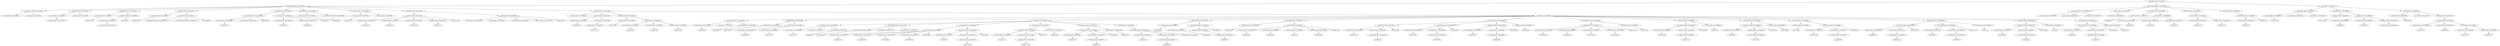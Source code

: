 strict digraph  {
<_ast.arg object at 0xa19a2bd90>;
<_ast.arg object at 0xa19a2bdd0>;
<_ast.arguments object at 0xa19a2bd50>;
<_ast.Store object at 0x10295c290>;
<_ast.Name object at 0xa19a2be90>;
<_ast.Dict object at 0xa19a2bed0>;
<_ast.Assign object at 0xa19a2be50>;
<_ast.Name object at 0xa19a2bf50>;
Store1687452;
<_ast.Load object at 0x10295c1d0>;
<_ast.Name object at 0xa19a2bfd0>;
<_ast.Attribute object at 0xa19a2bf90>;
Load2941082;
<_ast.Assign object at 0xa19a2bf10>;
<_ast.Name object at 0xa19a2d450>;
Store8612823;
<_ast.NameConstant object at 0xa19a2d050>;
<_ast.NameConstant object at 0xa1a58e110>;
<_ast.List object at 0xa19a2d110>;
Load1465050;
<_ast.Assign object at 0xa1a3976d0>;
<_ast.Name object at 0xa19a2d0d0>;
Load7897063;
<_ast.Slice object at 0xa19a2d210>;
<_ast.Subscript object at 0xa19a2d190>;
Store4978336;
<_ast.Name object at 0xa19a2d290>;
Load5768841;
<_ast.Name object at 0xa19a2d1d0>;
Load6062781;
<_ast.List object at 0xa19a2d150>;
Load4900632;
<_ast.Assign object at 0xa1a29fa10>;
<_ast.Name object at 0xa19a2d250>;
Store8028872;
<_ast.NameConstant object at 0xa19a2d3d0>;
<_ast.Assign object at 0xa19a2d310>;
<_ast.Name object at 0xa19a2d650>;
Store2628762;
<_ast.Num object at 0xa19a2d690>;
<_ast.Assign object at 0xa19a2d610>;
<_ast.Name object at 0xa19a2d750>;
Store1565307;
<_ast.Name object at 0xa19a2d790>;
Store2683518;
<_ast.Name object at 0xa19a2d7d0>;
Store5713654;
<_ast.Name object at 0xa19a2d810>;
Store1907116;
<_ast.Tuple object at 0xa19a2d710>;
Store3147446;
<_ast.Num object at 0xa19a2d890>;
<_ast.Num object at 0xa19a2d910>;
<_ast.Num object at 0xa19a2d950>;
<_ast.Num object at 0xa19a2d990>;
<_ast.Tuple object at 0xa19a2d850>;
Load2573149;
<_ast.Assign object at 0xa19a2d6d0>;
<_ast.Num object at 0xa19a2da50>;
<_ast.Name object at 0xa19a2dad0>;
Store5023352;
<_ast.Name object at 0xa19a2db50>;
Load7578711;
<_ast.Yield object at 0xa19a2db10>;
<_ast.Assign object at 0xa19a2da90>;
<_ast.Name object at 0xa19a2dbd0>;
Store3071063;
<_ast.Name object at 0xa19a2dc50>;
Load1310978;
<_ast.Name object at 0xa19a2dc90>;
Load8947344;
<_ast.Name object at 0xa19a2dcd0>;
Load2901378;
<_ast.Call object at 0xa19a2dc10>;
<_ast.Assign object at 0xa19a2db90>;
<_ast.Name object at 0xa19a2dd90>;
Load9561220;
<_ast.Is object at 0x102961f10>;
<_ast.Name object at 0xa19a2ddd0>;
Load8249046;
<_ast.Compare object at 0xa19a2dd50>;
<_ast.Name object at 0xa19a2de10>;
Store9748231;
<_ast.Name object at 0xa19a2de90>;
Load6641344;
<_ast.Name object at 0xa19a2ded0>;
Load2753442;
<_ast.Call object at 0xa19a2de50>;
<_ast.Assign object at 0xa1a5e9fd0>;
<_ast.Name object at 0xa19a2df90>;
Load1267837;
<_ast.Lt object at 0x102961c10>;
<_ast.Name object at 0xa19a2dfd0>;
Load429815;
<_ast.Compare object at 0xa19a2df50>;
<_ast.Name object at 0xa19a2d510>;
Store5481104;
<_ast.Add object at 0x10295cc90>;
<_ast.Num object at 0xa19a2d4d0>;
<_ast.AugAssign object at 0xa19a2d490>;
<_ast.Name object at 0xa19a2f0d0>;
Store9542016;
<_ast.Name object at 0xa19a2f110>;
Store3287393;
<_ast.Name object at 0xa19a2f150>;
Store3433861;
<_ast.Name object at 0xa19a2f190>;
Store9199729;
<_ast.Tuple object at 0xa19a2f090>;
Store327839;
<_ast.Name object at 0xa19a2f210>;
Load7420332;
<_ast.Name object at 0xa19a2f290>;
Load6773534;
<_ast.Index object at 0xa19a2f250>;
<_ast.Subscript object at 0xa19a2f1d0>;
Load2781999;
<_ast.Assign object at 0xa19a2f050>;
<_ast.Name object at 0xa19a2f350>;
Load3352704;
<_ast.Name object at 0xa19a2f3d0>;
Load6777342;
<_ast.Index object at 0xa19a2f390>;
<_ast.Subscript object at 0xa19a2f310>;
Store3724757;
<_ast.Name object at 0xa1a5da310>;
Load2213133;
<_ast.Assign object at 0xa19a2f2d0>;
<_ast.Name object at 0xa199da190>;
Load6716294;
<_ast.Name object at 0xa199da210>;
Load699876;
<_ast.Index object at 0xa199da150>;
<_ast.Subscript object at 0xa199da0d0>;
Store3691167;
<_ast.Name object at 0xa199da1d0>;
Load6167815;
<_ast.Assign object at 0xa199da110>;
<_ast.Name object at 0xa199da310>;
Load201248;
<_ast.Name object at 0xa199da390>;
Load6996945;
<_ast.Index object at 0xa199da2d0>;
<_ast.Del object at 0x10295c350>;
<_ast.Subscript object at 0xa199da250>;
<_ast.Delete object at 0xa199da290>;
<_ast.If object at 0xa19a2df10>;
<_ast.Name object at 0xa199da350>;
Store2640915;
<_ast.Name object at 0xa199da3d0>;
Load9506032;
<_ast.Name object at 0xa199da450>;
Load593679;
<_ast.Index object at 0xa199da490>;
<_ast.Subscript object at 0xa199da410>;
Load5829225;
<_ast.Assign object at 0xa1a3a1610>;
<_ast.Name object at 0xa199da4d0>;
Store6104450;
<_ast.Name object at 0xa199da550>;
Load1167100;
<_ast.Name object at 0xa199da610>;
Load1032043;
<_ast.Name object at 0xa199da5d0>;
Load55535;
<_ast.Name object at 0xa199da690>;
Load7498165;
<_ast.List object at 0xa199da590>;
Load9678232;
<_ast.Assign object at 0xa199da510>;
<_ast.Name object at 0xa199da6d0>;
Load4917729;
<_ast.Name object at 0xa199da750>;
Load9688789;
<_ast.Index object at 0xa199da790>;
<_ast.Subscript object at 0xa199da710>;
Store3815986;
<_ast.Name object at 0xa199da7d0>;
Load2325591;
<_ast.Name object at 0xa199da850>;
Load5932938;
<_ast.Index object at 0xa199da890>;
<_ast.Subscript object at 0xa199da810>;
Store8341037;
<_ast.Name object at 0xa199da8d0>;
Load2558075;
<_ast.Name object at 0xa199da950>;
Load8906849;
<_ast.Index object at 0xa199da990>;
<_ast.Subscript object at 0xa199da910>;
Store9066358;
<_ast.Name object at 0xa199daa10>;
Load2603453;
<_ast.Assign object at 0xa199da650>;
<_ast.Name object at 0xa199dab10>;
Store8551540;
<_ast.Name object at 0xa199daad0>;
Store6423700;
<_ast.Name object at 0xa199dab90>;
Store6510761;
<_ast.Name object at 0xa199dab50>;
Store5345867;
<_ast.Tuple object at 0xa199daa50>;
Store1765235;
<_ast.Name object at 0xa199dac50>;
Load7805734;
<_ast.Assign object at 0xa199daa90>;
<_ast.Name object at 0xa199dac90>;
Load1223828;
<_ast.Name object at 0xa199dad10>;
Load7674751;
<_ast.Index object at 0xa199dad50>;
<_ast.Subscript object at 0xa199dacd0>;
Store7823900;
<_ast.Name object at 0xa199dadd0>;
Load142676;
<_ast.Assign object at 0xa199dabd0>;
<_ast.Name object at 0xa199dae10>;
Load6666643;
<_ast.Name object at 0xa199dae90>;
Load1140363;
<_ast.Index object at 0xa199daed0>;
<_ast.Subscript object at 0xa199dae50>;
Store5692731;
<_ast.Name object at 0xa199daf50>;
Load1478989;
<_ast.Assign object at 0xa199dad90>;
<_ast.Name object at 0xa199dafd0>;
Store2074632;
<_ast.Name object at 0xa199da050>;
Load2218754;
<_ast.Name object at 0xa199dc050>;
Load2616848;
<_ast.Index object at 0xa1a5b9910>;
<_ast.Subscript object at 0xa199daf90>;
Load9156173;
<_ast.Assign object at 0xa199daf10>;
<_ast.Name object at 0xa199dc150>;
Load8863132;
<_ast.Name object at 0xa199dc1d0>;
Load8224044;
<_ast.Index object at 0xa199dc110>;
<_ast.Subscript object at 0xa199dc090>;
Store4040148;
<_ast.Name object at 0xa199dc250>;
Load7966011;
<_ast.Name object at 0xa199dc2d0>;
Load3069384;
<_ast.Index object at 0xa199dc210>;
<_ast.Subscript object at 0xa199dc190>;
Store1787755;
<_ast.Name object at 0xa199dc290>;
Load893261;
<_ast.Assign object at 0xa199dc0d0>;
<_ast.Name object at 0xa199dc3d0>;
Load1846484;
<_ast.Name object at 0xa199dc450>;
Load6226450;
<_ast.Index object at 0xa199dc390>;
<_ast.Subscript object at 0xa199dc310>;
Store9752084;
<_ast.Name object at 0xa199dc410>;
Load814917;
<_ast.Assign object at 0xa199dc350>;
<_ast.Name object at 0xa199dc550>;
Load9561049;
<_ast.Name object at 0xa199dc5d0>;
Load1831575;
<_ast.Index object at 0xa199dc510>;
<_ast.Subscript object at 0xa199dc490>;
Store8002088;
<_ast.Name object at 0xa199dc590>;
Load4037010;
<_ast.Assign object at 0xa199dc4d0>;
<_ast.If object at 0xa19a2dd10>;
<_ast.While object at 0xa19a2da10>;
<_ast.FunctionDef object at 0xa1a5ca610>;
<_ast.arg object at 0xa199dc6d0>;
<_ast.arg object at 0xa199dc690>;
<_ast.Num object at 0xa199dc750>;
<_ast.arguments object at 0xa199dc610>;
<_ast.Str object at 0xa199dc890>;
<_ast.Expr object at 0xa199dc710>;
<_ast.Name object at 0xa199dc910>;
Store8828234;
<_ast.Name object at 0xa199dc990>;
Load4608914;
<_ast.Name object at 0xa199dc950>;
Load2229583;
<_ast.Name object at 0xa199dca10>;
Load7359733;
<_ast.Call object at 0xa199dc8d0>;
<_ast.Assign object at 0xa199dc850>;
<_ast.Name object at 0xa199dca50>;
Load9811971;
<_ast.Name object at 0xa199dcb10>;
Load4112132;
<_ast.Call object at 0xa199dca90>;
<_ast.Expr object at 0xa199dc9d0>;
<_ast.Name object at 0xa199dcb50>;
Load246219;
<_ast.Attribute object at 0xa199dcb90>;
Load2001223;
<_ast.Return object at 0xa199dcad0>;
<_ast.FunctionDef object at 0xa199dc650>;
<_ast.Name object at 0xa199dccd0>;
Load1062796;
<_ast.Eq object at 0x102961a90>;
<_ast.Str object at 0xa199dcc90>;
<_ast.Compare object at 0xa199dcc10>;
<_ast.Name object at 0xa199dcd10>;
Store2537595;
<_ast.Name object at 0xa199dcd90>;
Load269805;
<_ast.Name object at 0xa199dce50>;
Load6403051;
<_ast.Num object at 0xa199dced0>;
<_ast.keyword object at 0xa199dce10>;
<_ast.Call object at 0xa199dcdd0>;
<_ast.Assign object at 0xa199dcd50>;
<_ast.Name object at 0xa1a42fbd0>;
Store8013800;
<_ast.Str object at 0xa1a3de550>;
<_ast.Name object at 0xa19d16790>;
Load1155301;
<_ast.Name object at 0xa19d16b50>;
Load6398265;
<_ast.Name object at 0xa1a3cbfd0>;
Load4121180;
<_ast.Name object at 0xa1a3cbf90>;
Load7835343;
<_ast.Call object at 0xa1a3e4290>;
<_ast.Call object at 0xa19d26150>;
<_ast.Expr object at 0xa1a3de710>;
<_ast.For object at 0xa199dce90>;
<_ast.If object at 0xa199dcc50>;
<_ast.Module object at 0xa1a372f10>;
<_ast.arguments object at 0xa19a2bd50> -> <_ast.arg object at 0xa19a2bd90>;
<_ast.arguments object at 0xa19a2bd50> -> <_ast.arg object at 0xa19a2bdd0>;
<_ast.Name object at 0xa19a2be90> -> <_ast.Store object at 0x10295c290>;
<_ast.Assign object at 0xa19a2be50> -> <_ast.Name object at 0xa19a2be90>;
<_ast.Assign object at 0xa19a2be50> -> <_ast.Dict object at 0xa19a2bed0>;
<_ast.Name object at 0xa19a2bf50> -> Store1687452;
<_ast.Name object at 0xa19a2bfd0> -> <_ast.Load object at 0x10295c1d0>;
<_ast.Attribute object at 0xa19a2bf90> -> <_ast.Name object at 0xa19a2bfd0>;
<_ast.Attribute object at 0xa19a2bf90> -> Load2941082;
<_ast.Assign object at 0xa19a2bf10> -> <_ast.Name object at 0xa19a2bf50>;
<_ast.Assign object at 0xa19a2bf10> -> <_ast.Attribute object at 0xa19a2bf90>;
<_ast.Name object at 0xa19a2d450> -> Store8612823;
<_ast.List object at 0xa19a2d110> -> <_ast.NameConstant object at 0xa19a2d050>;
<_ast.List object at 0xa19a2d110> -> <_ast.NameConstant object at 0xa1a58e110>;
<_ast.List object at 0xa19a2d110> -> Load1465050;
<_ast.Assign object at 0xa1a3976d0> -> <_ast.Name object at 0xa19a2d450>;
<_ast.Assign object at 0xa1a3976d0> -> <_ast.List object at 0xa19a2d110>;
<_ast.Name object at 0xa19a2d0d0> -> Load7897063;
<_ast.Subscript object at 0xa19a2d190> -> <_ast.Name object at 0xa19a2d0d0>;
<_ast.Subscript object at 0xa19a2d190> -> <_ast.Slice object at 0xa19a2d210>;
<_ast.Subscript object at 0xa19a2d190> -> Store4978336;
<_ast.Name object at 0xa19a2d290> -> Load5768841;
<_ast.Name object at 0xa19a2d1d0> -> Load6062781;
<_ast.List object at 0xa19a2d150> -> <_ast.Name object at 0xa19a2d290>;
<_ast.List object at 0xa19a2d150> -> <_ast.Name object at 0xa19a2d1d0>;
<_ast.List object at 0xa19a2d150> -> Load4900632;
<_ast.Assign object at 0xa1a29fa10> -> <_ast.Subscript object at 0xa19a2d190>;
<_ast.Assign object at 0xa1a29fa10> -> <_ast.List object at 0xa19a2d150>;
<_ast.Name object at 0xa19a2d250> -> Store8028872;
<_ast.Assign object at 0xa19a2d310> -> <_ast.Name object at 0xa19a2d250>;
<_ast.Assign object at 0xa19a2d310> -> <_ast.NameConstant object at 0xa19a2d3d0>;
<_ast.Name object at 0xa19a2d650> -> Store2628762;
<_ast.Assign object at 0xa19a2d610> -> <_ast.Name object at 0xa19a2d650>;
<_ast.Assign object at 0xa19a2d610> -> <_ast.Num object at 0xa19a2d690>;
<_ast.Name object at 0xa19a2d750> -> Store1565307;
<_ast.Name object at 0xa19a2d790> -> Store2683518;
<_ast.Name object at 0xa19a2d7d0> -> Store5713654;
<_ast.Name object at 0xa19a2d810> -> Store1907116;
<_ast.Tuple object at 0xa19a2d710> -> <_ast.Name object at 0xa19a2d750>;
<_ast.Tuple object at 0xa19a2d710> -> <_ast.Name object at 0xa19a2d790>;
<_ast.Tuple object at 0xa19a2d710> -> <_ast.Name object at 0xa19a2d7d0>;
<_ast.Tuple object at 0xa19a2d710> -> <_ast.Name object at 0xa19a2d810>;
<_ast.Tuple object at 0xa19a2d710> -> Store3147446;
<_ast.Tuple object at 0xa19a2d850> -> <_ast.Num object at 0xa19a2d890>;
<_ast.Tuple object at 0xa19a2d850> -> <_ast.Num object at 0xa19a2d910>;
<_ast.Tuple object at 0xa19a2d850> -> <_ast.Num object at 0xa19a2d950>;
<_ast.Tuple object at 0xa19a2d850> -> <_ast.Num object at 0xa19a2d990>;
<_ast.Tuple object at 0xa19a2d850> -> Load2573149;
<_ast.Assign object at 0xa19a2d6d0> -> <_ast.Tuple object at 0xa19a2d710>;
<_ast.Assign object at 0xa19a2d6d0> -> <_ast.Tuple object at 0xa19a2d850>;
<_ast.Name object at 0xa19a2dad0> -> Store5023352;
<_ast.Name object at 0xa19a2db50> -> Load7578711;
<_ast.Yield object at 0xa19a2db10> -> <_ast.Name object at 0xa19a2db50>;
<_ast.Assign object at 0xa19a2da90> -> <_ast.Name object at 0xa19a2dad0>;
<_ast.Assign object at 0xa19a2da90> -> <_ast.Yield object at 0xa19a2db10>;
<_ast.Name object at 0xa19a2dbd0> -> Store3071063;
<_ast.Name object at 0xa19a2dc50> -> Load1310978;
<_ast.Name object at 0xa19a2dc90> -> Load8947344;
<_ast.Name object at 0xa19a2dcd0> -> Load2901378;
<_ast.Call object at 0xa19a2dc10> -> <_ast.Name object at 0xa19a2dc50>;
<_ast.Call object at 0xa19a2dc10> -> <_ast.Name object at 0xa19a2dc90>;
<_ast.Call object at 0xa19a2dc10> -> <_ast.Name object at 0xa19a2dcd0>;
<_ast.Assign object at 0xa19a2db90> -> <_ast.Name object at 0xa19a2dbd0>;
<_ast.Assign object at 0xa19a2db90> -> <_ast.Call object at 0xa19a2dc10>;
<_ast.Name object at 0xa19a2dd90> -> Load9561220;
<_ast.Name object at 0xa19a2ddd0> -> Load8249046;
<_ast.Compare object at 0xa19a2dd50> -> <_ast.Name object at 0xa19a2dd90>;
<_ast.Compare object at 0xa19a2dd50> -> <_ast.Is object at 0x102961f10>;
<_ast.Compare object at 0xa19a2dd50> -> <_ast.Name object at 0xa19a2ddd0>;
<_ast.Name object at 0xa19a2de10> -> Store9748231;
<_ast.Name object at 0xa19a2de90> -> Load6641344;
<_ast.Name object at 0xa19a2ded0> -> Load2753442;
<_ast.Call object at 0xa19a2de50> -> <_ast.Name object at 0xa19a2de90>;
<_ast.Call object at 0xa19a2de50> -> <_ast.Name object at 0xa19a2ded0>;
<_ast.Assign object at 0xa1a5e9fd0> -> <_ast.Name object at 0xa19a2de10>;
<_ast.Assign object at 0xa1a5e9fd0> -> <_ast.Call object at 0xa19a2de50>;
<_ast.Name object at 0xa19a2df90> -> Load1267837;
<_ast.Name object at 0xa19a2dfd0> -> Load429815;
<_ast.Compare object at 0xa19a2df50> -> <_ast.Name object at 0xa19a2df90>;
<_ast.Compare object at 0xa19a2df50> -> <_ast.Lt object at 0x102961c10>;
<_ast.Compare object at 0xa19a2df50> -> <_ast.Name object at 0xa19a2dfd0>;
<_ast.Name object at 0xa19a2d510> -> Store5481104;
<_ast.AugAssign object at 0xa19a2d490> -> <_ast.Name object at 0xa19a2d510>;
<_ast.AugAssign object at 0xa19a2d490> -> <_ast.Add object at 0x10295cc90>;
<_ast.AugAssign object at 0xa19a2d490> -> <_ast.Num object at 0xa19a2d4d0>;
<_ast.Name object at 0xa19a2f0d0> -> Store9542016;
<_ast.Name object at 0xa19a2f110> -> Store3287393;
<_ast.Name object at 0xa19a2f150> -> Store3433861;
<_ast.Name object at 0xa19a2f190> -> Store9199729;
<_ast.Tuple object at 0xa19a2f090> -> <_ast.Name object at 0xa19a2f0d0>;
<_ast.Tuple object at 0xa19a2f090> -> <_ast.Name object at 0xa19a2f110>;
<_ast.Tuple object at 0xa19a2f090> -> <_ast.Name object at 0xa19a2f150>;
<_ast.Tuple object at 0xa19a2f090> -> <_ast.Name object at 0xa19a2f190>;
<_ast.Tuple object at 0xa19a2f090> -> Store327839;
<_ast.Name object at 0xa19a2f210> -> Load7420332;
<_ast.Name object at 0xa19a2f290> -> Load6773534;
<_ast.Index object at 0xa19a2f250> -> <_ast.Name object at 0xa19a2f290>;
<_ast.Subscript object at 0xa19a2f1d0> -> <_ast.Name object at 0xa19a2f210>;
<_ast.Subscript object at 0xa19a2f1d0> -> <_ast.Index object at 0xa19a2f250>;
<_ast.Subscript object at 0xa19a2f1d0> -> Load2781999;
<_ast.Assign object at 0xa19a2f050> -> <_ast.Tuple object at 0xa19a2f090>;
<_ast.Assign object at 0xa19a2f050> -> <_ast.Subscript object at 0xa19a2f1d0>;
<_ast.Name object at 0xa19a2f350> -> Load3352704;
<_ast.Name object at 0xa19a2f3d0> -> Load6777342;
<_ast.Index object at 0xa19a2f390> -> <_ast.Name object at 0xa19a2f3d0>;
<_ast.Subscript object at 0xa19a2f310> -> <_ast.Name object at 0xa19a2f350>;
<_ast.Subscript object at 0xa19a2f310> -> <_ast.Index object at 0xa19a2f390>;
<_ast.Subscript object at 0xa19a2f310> -> Store3724757;
<_ast.Name object at 0xa1a5da310> -> Load2213133;
<_ast.Assign object at 0xa19a2f2d0> -> <_ast.Subscript object at 0xa19a2f310>;
<_ast.Assign object at 0xa19a2f2d0> -> <_ast.Name object at 0xa1a5da310>;
<_ast.Name object at 0xa199da190> -> Load6716294;
<_ast.Name object at 0xa199da210> -> Load699876;
<_ast.Index object at 0xa199da150> -> <_ast.Name object at 0xa199da210>;
<_ast.Subscript object at 0xa199da0d0> -> <_ast.Name object at 0xa199da190>;
<_ast.Subscript object at 0xa199da0d0> -> <_ast.Index object at 0xa199da150>;
<_ast.Subscript object at 0xa199da0d0> -> Store3691167;
<_ast.Name object at 0xa199da1d0> -> Load6167815;
<_ast.Assign object at 0xa199da110> -> <_ast.Subscript object at 0xa199da0d0>;
<_ast.Assign object at 0xa199da110> -> <_ast.Name object at 0xa199da1d0>;
<_ast.Name object at 0xa199da310> -> Load201248;
<_ast.Name object at 0xa199da390> -> Load6996945;
<_ast.Index object at 0xa199da2d0> -> <_ast.Name object at 0xa199da390>;
<_ast.Subscript object at 0xa199da250> -> <_ast.Name object at 0xa199da310>;
<_ast.Subscript object at 0xa199da250> -> <_ast.Index object at 0xa199da2d0>;
<_ast.Subscript object at 0xa199da250> -> <_ast.Del object at 0x10295c350>;
<_ast.Delete object at 0xa199da290> -> <_ast.Subscript object at 0xa199da250>;
<_ast.If object at 0xa19a2df10> -> <_ast.Compare object at 0xa19a2df50>;
<_ast.If object at 0xa19a2df10> -> <_ast.AugAssign object at 0xa19a2d490>;
<_ast.If object at 0xa19a2df10> -> <_ast.Assign object at 0xa19a2f050>;
<_ast.If object at 0xa19a2df10> -> <_ast.Assign object at 0xa19a2f2d0>;
<_ast.If object at 0xa19a2df10> -> <_ast.Assign object at 0xa199da110>;
<_ast.If object at 0xa19a2df10> -> <_ast.Delete object at 0xa199da290>;
<_ast.Name object at 0xa199da350> -> Store2640915;
<_ast.Name object at 0xa199da3d0> -> Load9506032;
<_ast.Name object at 0xa199da450> -> Load593679;
<_ast.Index object at 0xa199da490> -> <_ast.Name object at 0xa199da450>;
<_ast.Subscript object at 0xa199da410> -> <_ast.Name object at 0xa199da3d0>;
<_ast.Subscript object at 0xa199da410> -> <_ast.Index object at 0xa199da490>;
<_ast.Subscript object at 0xa199da410> -> Load5829225;
<_ast.Assign object at 0xa1a3a1610> -> <_ast.Name object at 0xa199da350>;
<_ast.Assign object at 0xa1a3a1610> -> <_ast.Subscript object at 0xa199da410>;
<_ast.Name object at 0xa199da4d0> -> Store6104450;
<_ast.Name object at 0xa199da550> -> Load1167100;
<_ast.Name object at 0xa199da610> -> Load1032043;
<_ast.Name object at 0xa199da5d0> -> Load55535;
<_ast.Name object at 0xa199da690> -> Load7498165;
<_ast.List object at 0xa199da590> -> <_ast.Name object at 0xa199da550>;
<_ast.List object at 0xa199da590> -> <_ast.Name object at 0xa199da610>;
<_ast.List object at 0xa199da590> -> <_ast.Name object at 0xa199da5d0>;
<_ast.List object at 0xa199da590> -> <_ast.Name object at 0xa199da690>;
<_ast.List object at 0xa199da590> -> Load9678232;
<_ast.Assign object at 0xa199da510> -> <_ast.Name object at 0xa199da4d0>;
<_ast.Assign object at 0xa199da510> -> <_ast.List object at 0xa199da590>;
<_ast.Name object at 0xa199da6d0> -> Load4917729;
<_ast.Name object at 0xa199da750> -> Load9688789;
<_ast.Index object at 0xa199da790> -> <_ast.Name object at 0xa199da750>;
<_ast.Subscript object at 0xa199da710> -> <_ast.Name object at 0xa199da6d0>;
<_ast.Subscript object at 0xa199da710> -> <_ast.Index object at 0xa199da790>;
<_ast.Subscript object at 0xa199da710> -> Store3815986;
<_ast.Name object at 0xa199da7d0> -> Load2325591;
<_ast.Name object at 0xa199da850> -> Load5932938;
<_ast.Index object at 0xa199da890> -> <_ast.Name object at 0xa199da850>;
<_ast.Subscript object at 0xa199da810> -> <_ast.Name object at 0xa199da7d0>;
<_ast.Subscript object at 0xa199da810> -> <_ast.Index object at 0xa199da890>;
<_ast.Subscript object at 0xa199da810> -> Store8341037;
<_ast.Name object at 0xa199da8d0> -> Load2558075;
<_ast.Name object at 0xa199da950> -> Load8906849;
<_ast.Index object at 0xa199da990> -> <_ast.Name object at 0xa199da950>;
<_ast.Subscript object at 0xa199da910> -> <_ast.Name object at 0xa199da8d0>;
<_ast.Subscript object at 0xa199da910> -> <_ast.Index object at 0xa199da990>;
<_ast.Subscript object at 0xa199da910> -> Store9066358;
<_ast.Name object at 0xa199daa10> -> Load2603453;
<_ast.Assign object at 0xa199da650> -> <_ast.Subscript object at 0xa199da710>;
<_ast.Assign object at 0xa199da650> -> <_ast.Subscript object at 0xa199da810>;
<_ast.Assign object at 0xa199da650> -> <_ast.Subscript object at 0xa199da910>;
<_ast.Assign object at 0xa199da650> -> <_ast.Name object at 0xa199daa10>;
<_ast.Name object at 0xa199dab10> -> Store8551540;
<_ast.Name object at 0xa199daad0> -> Store6423700;
<_ast.Name object at 0xa199dab90> -> Store6510761;
<_ast.Name object at 0xa199dab50> -> Store5345867;
<_ast.Tuple object at 0xa199daa50> -> <_ast.Name object at 0xa199dab10>;
<_ast.Tuple object at 0xa199daa50> -> <_ast.Name object at 0xa199daad0>;
<_ast.Tuple object at 0xa199daa50> -> <_ast.Name object at 0xa199dab90>;
<_ast.Tuple object at 0xa199daa50> -> <_ast.Name object at 0xa199dab50>;
<_ast.Tuple object at 0xa199daa50> -> Store1765235;
<_ast.Name object at 0xa199dac50> -> Load7805734;
<_ast.Assign object at 0xa199daa90> -> <_ast.Tuple object at 0xa199daa50>;
<_ast.Assign object at 0xa199daa90> -> <_ast.Name object at 0xa199dac50>;
<_ast.Name object at 0xa199dac90> -> Load1223828;
<_ast.Name object at 0xa199dad10> -> Load7674751;
<_ast.Index object at 0xa199dad50> -> <_ast.Name object at 0xa199dad10>;
<_ast.Subscript object at 0xa199dacd0> -> <_ast.Name object at 0xa199dac90>;
<_ast.Subscript object at 0xa199dacd0> -> <_ast.Index object at 0xa199dad50>;
<_ast.Subscript object at 0xa199dacd0> -> Store7823900;
<_ast.Name object at 0xa199dadd0> -> Load142676;
<_ast.Assign object at 0xa199dabd0> -> <_ast.Subscript object at 0xa199dacd0>;
<_ast.Assign object at 0xa199dabd0> -> <_ast.Name object at 0xa199dadd0>;
<_ast.Name object at 0xa199dae10> -> Load6666643;
<_ast.Name object at 0xa199dae90> -> Load1140363;
<_ast.Index object at 0xa199daed0> -> <_ast.Name object at 0xa199dae90>;
<_ast.Subscript object at 0xa199dae50> -> <_ast.Name object at 0xa199dae10>;
<_ast.Subscript object at 0xa199dae50> -> <_ast.Index object at 0xa199daed0>;
<_ast.Subscript object at 0xa199dae50> -> Store5692731;
<_ast.Name object at 0xa199daf50> -> Load1478989;
<_ast.Assign object at 0xa199dad90> -> <_ast.Subscript object at 0xa199dae50>;
<_ast.Assign object at 0xa199dad90> -> <_ast.Name object at 0xa199daf50>;
<_ast.Name object at 0xa199dafd0> -> Store2074632;
<_ast.Name object at 0xa199da050> -> Load2218754;
<_ast.Name object at 0xa199dc050> -> Load2616848;
<_ast.Index object at 0xa1a5b9910> -> <_ast.Name object at 0xa199dc050>;
<_ast.Subscript object at 0xa199daf90> -> <_ast.Name object at 0xa199da050>;
<_ast.Subscript object at 0xa199daf90> -> <_ast.Index object at 0xa1a5b9910>;
<_ast.Subscript object at 0xa199daf90> -> Load9156173;
<_ast.Assign object at 0xa199daf10> -> <_ast.Name object at 0xa199dafd0>;
<_ast.Assign object at 0xa199daf10> -> <_ast.Subscript object at 0xa199daf90>;
<_ast.Name object at 0xa199dc150> -> Load8863132;
<_ast.Name object at 0xa199dc1d0> -> Load8224044;
<_ast.Index object at 0xa199dc110> -> <_ast.Name object at 0xa199dc1d0>;
<_ast.Subscript object at 0xa199dc090> -> <_ast.Name object at 0xa199dc150>;
<_ast.Subscript object at 0xa199dc090> -> <_ast.Index object at 0xa199dc110>;
<_ast.Subscript object at 0xa199dc090> -> Store4040148;
<_ast.Name object at 0xa199dc250> -> Load7966011;
<_ast.Name object at 0xa199dc2d0> -> Load3069384;
<_ast.Index object at 0xa199dc210> -> <_ast.Name object at 0xa199dc2d0>;
<_ast.Subscript object at 0xa199dc190> -> <_ast.Name object at 0xa199dc250>;
<_ast.Subscript object at 0xa199dc190> -> <_ast.Index object at 0xa199dc210>;
<_ast.Subscript object at 0xa199dc190> -> Store1787755;
<_ast.Name object at 0xa199dc290> -> Load893261;
<_ast.Assign object at 0xa199dc0d0> -> <_ast.Subscript object at 0xa199dc090>;
<_ast.Assign object at 0xa199dc0d0> -> <_ast.Subscript object at 0xa199dc190>;
<_ast.Assign object at 0xa199dc0d0> -> <_ast.Name object at 0xa199dc290>;
<_ast.Name object at 0xa199dc3d0> -> Load1846484;
<_ast.Name object at 0xa199dc450> -> Load6226450;
<_ast.Index object at 0xa199dc390> -> <_ast.Name object at 0xa199dc450>;
<_ast.Subscript object at 0xa199dc310> -> <_ast.Name object at 0xa199dc3d0>;
<_ast.Subscript object at 0xa199dc310> -> <_ast.Index object at 0xa199dc390>;
<_ast.Subscript object at 0xa199dc310> -> Store9752084;
<_ast.Name object at 0xa199dc410> -> Load814917;
<_ast.Assign object at 0xa199dc350> -> <_ast.Subscript object at 0xa199dc310>;
<_ast.Assign object at 0xa199dc350> -> <_ast.Name object at 0xa199dc410>;
<_ast.Name object at 0xa199dc550> -> Load9561049;
<_ast.Name object at 0xa199dc5d0> -> Load1831575;
<_ast.Index object at 0xa199dc510> -> <_ast.Name object at 0xa199dc5d0>;
<_ast.Subscript object at 0xa199dc490> -> <_ast.Name object at 0xa199dc550>;
<_ast.Subscript object at 0xa199dc490> -> <_ast.Index object at 0xa199dc510>;
<_ast.Subscript object at 0xa199dc490> -> Store8002088;
<_ast.Name object at 0xa199dc590> -> Load4037010;
<_ast.Assign object at 0xa199dc4d0> -> <_ast.Subscript object at 0xa199dc490>;
<_ast.Assign object at 0xa199dc4d0> -> <_ast.Name object at 0xa199dc590>;
<_ast.If object at 0xa19a2dd10> -> <_ast.Compare object at 0xa19a2dd50>;
<_ast.If object at 0xa19a2dd10> -> <_ast.Assign object at 0xa1a5e9fd0>;
<_ast.If object at 0xa19a2dd10> -> <_ast.If object at 0xa19a2df10>;
<_ast.If object at 0xa19a2dd10> -> <_ast.Assign object at 0xa1a3a1610>;
<_ast.If object at 0xa19a2dd10> -> <_ast.Assign object at 0xa199da510>;
<_ast.If object at 0xa19a2dd10> -> <_ast.Assign object at 0xa199da650>;
<_ast.If object at 0xa19a2dd10> -> <_ast.Assign object at 0xa199daa90>;
<_ast.If object at 0xa19a2dd10> -> <_ast.Assign object at 0xa199dabd0>;
<_ast.If object at 0xa19a2dd10> -> <_ast.Assign object at 0xa199dad90>;
<_ast.If object at 0xa19a2dd10> -> <_ast.Assign object at 0xa199daf10>;
<_ast.If object at 0xa19a2dd10> -> <_ast.Assign object at 0xa199dc0d0>;
<_ast.If object at 0xa19a2dd10> -> <_ast.Assign object at 0xa199dc350>;
<_ast.If object at 0xa19a2dd10> -> <_ast.Assign object at 0xa199dc4d0>;
<_ast.While object at 0xa19a2da10> -> <_ast.Num object at 0xa19a2da50>;
<_ast.While object at 0xa19a2da10> -> <_ast.Assign object at 0xa19a2da90>;
<_ast.While object at 0xa19a2da10> -> <_ast.Assign object at 0xa19a2db90>;
<_ast.While object at 0xa19a2da10> -> <_ast.If object at 0xa19a2dd10>;
<_ast.FunctionDef object at 0xa1a5ca610> -> <_ast.arguments object at 0xa19a2bd50>;
<_ast.FunctionDef object at 0xa1a5ca610> -> <_ast.Assign object at 0xa19a2be50>;
<_ast.FunctionDef object at 0xa1a5ca610> -> <_ast.Assign object at 0xa19a2bf10>;
<_ast.FunctionDef object at 0xa1a5ca610> -> <_ast.Assign object at 0xa1a3976d0>;
<_ast.FunctionDef object at 0xa1a5ca610> -> <_ast.Assign object at 0xa1a29fa10>;
<_ast.FunctionDef object at 0xa1a5ca610> -> <_ast.Assign object at 0xa19a2d310>;
<_ast.FunctionDef object at 0xa1a5ca610> -> <_ast.Assign object at 0xa19a2d610>;
<_ast.FunctionDef object at 0xa1a5ca610> -> <_ast.Assign object at 0xa19a2d6d0>;
<_ast.FunctionDef object at 0xa1a5ca610> -> <_ast.While object at 0xa19a2da10>;
<_ast.arguments object at 0xa199dc610> -> <_ast.arg object at 0xa199dc6d0>;
<_ast.arguments object at 0xa199dc610> -> <_ast.arg object at 0xa199dc690>;
<_ast.arguments object at 0xa199dc610> -> <_ast.Num object at 0xa199dc750>;
<_ast.Expr object at 0xa199dc710> -> <_ast.Str object at 0xa199dc890>;
<_ast.Name object at 0xa199dc910> -> Store8828234;
<_ast.Name object at 0xa199dc990> -> Load4608914;
<_ast.Name object at 0xa199dc950> -> Load2229583;
<_ast.Name object at 0xa199dca10> -> Load7359733;
<_ast.Call object at 0xa199dc8d0> -> <_ast.Name object at 0xa199dc990>;
<_ast.Call object at 0xa199dc8d0> -> <_ast.Name object at 0xa199dc950>;
<_ast.Call object at 0xa199dc8d0> -> <_ast.Name object at 0xa199dca10>;
<_ast.Assign object at 0xa199dc850> -> <_ast.Name object at 0xa199dc910>;
<_ast.Assign object at 0xa199dc850> -> <_ast.Call object at 0xa199dc8d0>;
<_ast.Name object at 0xa199dca50> -> Load9811971;
<_ast.Name object at 0xa199dcb10> -> Load4112132;
<_ast.Call object at 0xa199dca90> -> <_ast.Name object at 0xa199dca50>;
<_ast.Call object at 0xa199dca90> -> <_ast.Name object at 0xa199dcb10>;
<_ast.Expr object at 0xa199dc9d0> -> <_ast.Call object at 0xa199dca90>;
<_ast.Name object at 0xa199dcb50> -> Load246219;
<_ast.Attribute object at 0xa199dcb90> -> <_ast.Name object at 0xa199dcb50>;
<_ast.Attribute object at 0xa199dcb90> -> Load2001223;
<_ast.Return object at 0xa199dcad0> -> <_ast.Attribute object at 0xa199dcb90>;
<_ast.FunctionDef object at 0xa199dc650> -> <_ast.arguments object at 0xa199dc610>;
<_ast.FunctionDef object at 0xa199dc650> -> <_ast.Expr object at 0xa199dc710>;
<_ast.FunctionDef object at 0xa199dc650> -> <_ast.Assign object at 0xa199dc850>;
<_ast.FunctionDef object at 0xa199dc650> -> <_ast.Expr object at 0xa199dc9d0>;
<_ast.FunctionDef object at 0xa199dc650> -> <_ast.Return object at 0xa199dcad0>;
<_ast.Name object at 0xa199dccd0> -> Load1062796;
<_ast.Compare object at 0xa199dcc10> -> <_ast.Name object at 0xa199dccd0>;
<_ast.Compare object at 0xa199dcc10> -> <_ast.Eq object at 0x102961a90>;
<_ast.Compare object at 0xa199dcc10> -> <_ast.Str object at 0xa199dcc90>;
<_ast.Name object at 0xa199dcd10> -> Store2537595;
<_ast.Name object at 0xa199dcd90> -> Load269805;
<_ast.Name object at 0xa199dce50> -> Load6403051;
<_ast.keyword object at 0xa199dce10> -> <_ast.Num object at 0xa199dced0>;
<_ast.Call object at 0xa199dcdd0> -> <_ast.Name object at 0xa199dcd90>;
<_ast.Call object at 0xa199dcdd0> -> <_ast.Name object at 0xa199dce50>;
<_ast.Call object at 0xa199dcdd0> -> <_ast.keyword object at 0xa199dce10>;
<_ast.Assign object at 0xa199dcd50> -> <_ast.Name object at 0xa199dcd10>;
<_ast.Assign object at 0xa199dcd50> -> <_ast.Call object at 0xa199dcdd0>;
<_ast.Name object at 0xa1a42fbd0> -> Store8013800;
<_ast.Name object at 0xa19d16790> -> Load1155301;
<_ast.Name object at 0xa19d16b50> -> Load6398265;
<_ast.Name object at 0xa1a3cbfd0> -> Load4121180;
<_ast.Name object at 0xa1a3cbf90> -> Load7835343;
<_ast.Call object at 0xa1a3e4290> -> <_ast.Name object at 0xa1a3cbfd0>;
<_ast.Call object at 0xa1a3e4290> -> <_ast.Name object at 0xa1a3cbf90>;
<_ast.Call object at 0xa19d26150> -> <_ast.Name object at 0xa19d16790>;
<_ast.Call object at 0xa19d26150> -> <_ast.Name object at 0xa19d16b50>;
<_ast.Call object at 0xa19d26150> -> <_ast.Call object at 0xa1a3e4290>;
<_ast.Expr object at 0xa1a3de710> -> <_ast.Call object at 0xa19d26150>;
<_ast.For object at 0xa199dce90> -> <_ast.Name object at 0xa1a42fbd0>;
<_ast.For object at 0xa199dce90> -> <_ast.Str object at 0xa1a3de550>;
<_ast.For object at 0xa199dce90> -> <_ast.Expr object at 0xa1a3de710>;
<_ast.If object at 0xa199dcc50> -> <_ast.Compare object at 0xa199dcc10>;
<_ast.If object at 0xa199dcc50> -> <_ast.Assign object at 0xa199dcd50>;
<_ast.If object at 0xa199dcc50> -> <_ast.For object at 0xa199dce90>;
<_ast.Module object at 0xa1a372f10> -> <_ast.FunctionDef object at 0xa1a5ca610>;
<_ast.Module object at 0xa1a372f10> -> <_ast.FunctionDef object at 0xa199dc650>;
<_ast.Module object at 0xa1a372f10> -> <_ast.If object at 0xa199dcc50>;
}
